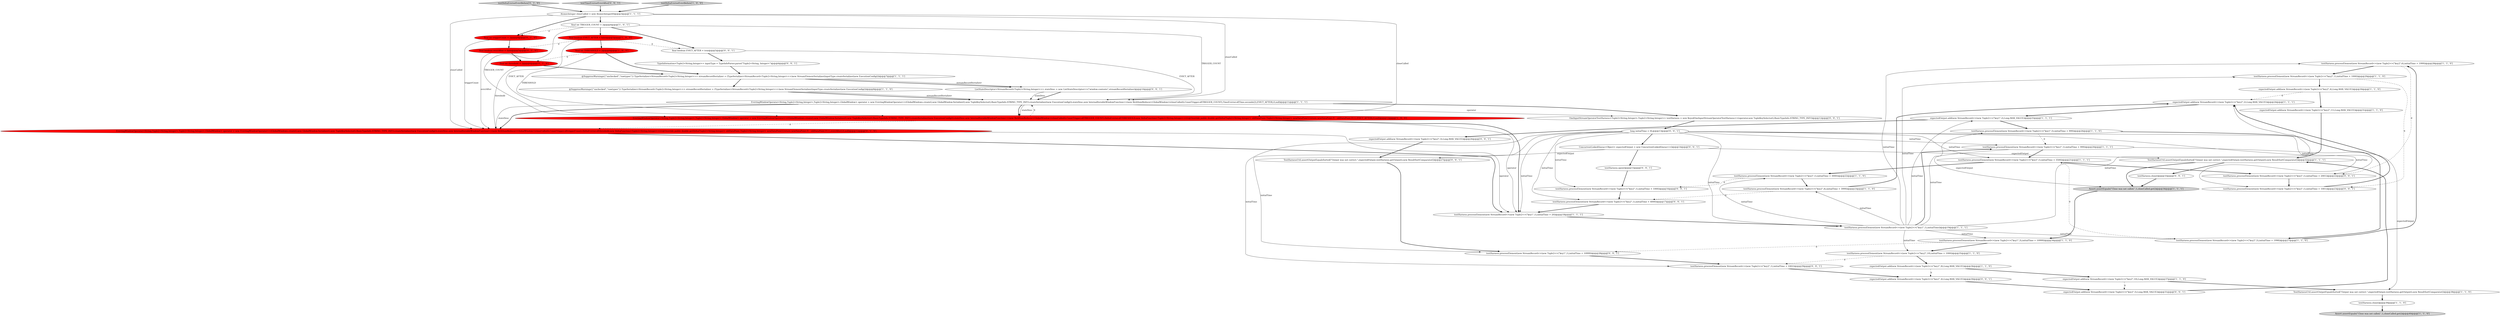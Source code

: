digraph {
29 [style = filled, label = "testHarness.processElement(new StreamRecord<>(new Tuple2<>(\"key2\",6),initialTime + 1999))@@@28@@@['1', '1', '0']", fillcolor = white, shape = ellipse image = "AAA0AAABBB1BBB"];
25 [style = filled, label = "testHarness.processElement(new StreamRecord<>(new Tuple2<>(\"key1\",1),initialTime + 999))@@@20@@@['1', '1', '1']", fillcolor = white, shape = ellipse image = "AAA0AAABBB1BBB"];
33 [style = filled, label = "final int triggerCount = 2@@@4@@@['0', '1', '0']", fillcolor = red, shape = ellipse image = "AAA1AAABBB2BBB"];
40 [style = filled, label = "testHarness.processElement(new StreamRecord<>(new Tuple2<>(\"key1\",1),initialTime + 10999))@@@28@@@['0', '0', '1']", fillcolor = white, shape = ellipse image = "AAA0AAABBB3BBB"];
38 [style = filled, label = "final boolean EVICT_AFTER = true@@@5@@@['0', '0', '1']", fillcolor = white, shape = ellipse image = "AAA0AAABBB3BBB"];
4 [style = filled, label = "AtomicInteger closeCalled = new AtomicInteger(0)@@@3@@@['1', '1', '1']", fillcolor = white, shape = ellipse image = "AAA0AAABBB1BBB"];
21 [style = filled, label = "TestHarnessUtil.assertOutputEqualsSorted(\"Output was not correct.\",expectedOutput,testHarness.getOutput(),new ResultSortComparator())@@@38@@@['1', '1', '0']", fillcolor = white, shape = ellipse image = "AAA0AAABBB1BBB"];
27 [style = filled, label = "expectedOutput.add(new StreamRecord<>(new Tuple2<>(\"key2\",10),Long.MAX_VALUE))@@@37@@@['1', '1', '0']", fillcolor = white, shape = ellipse image = "AAA0AAABBB1BBB"];
30 [style = filled, label = "testHarness.processElement(new StreamRecord<>(new Tuple2<>(\"key1\",3),initialTime + 10999))@@@34@@@['1', '1', '0']", fillcolor = white, shape = ellipse image = "AAA0AAABBB1BBB"];
45 [style = filled, label = "ListStateDescriptor<StreamRecord<Tuple2<String,Integer>>> stateDesc = new ListStateDescriptor<>(\"window-contents\",streamRecordSerializer)@@@10@@@['0', '0', '1']", fillcolor = white, shape = ellipse image = "AAA0AAABBB3BBB"];
3 [style = filled, label = "@SuppressWarnings({\"unchecked\",\"rawtypes\"}) TypeSerializer<StreamRecord<Tuple2<String,Integer>>> streamRecordSerializer = (TypeSerializer<StreamRecord<Tuple2<String,Integer>>>)new StreamElementSerializer(inputType.createSerializer(new ExecutionConfig()))@@@8@@@['1', '1', '0']", fillcolor = white, shape = ellipse image = "AAA0AAABBB1BBB"];
49 [style = filled, label = "ConcurrentLinkedQueue<Object> expectedOutput = new ConcurrentLinkedQueue<>()@@@14@@@['0', '0', '1']", fillcolor = white, shape = ellipse image = "AAA0AAABBB3BBB"];
1 [style = filled, label = "EvictingWindowOperator<String,Tuple2<String,Integer>,Tuple2<String,Integer>,GlobalWindow> operator = new EvictingWindowOperator<>(GlobalWindows.create(),new GlobalWindow.Serializer(),new TupleKeySelector(),BasicTypeInfo.STRING_TYPE_INFO.createSerializer(new ExecutionConfig()),stateDesc,new InternalIterableWindowFunction<>(new RichSumReducer<GlobalWindow>(closeCalled)),CountTrigger.of(TRIGGER_COUNT),TimeEvictor.of(Time.seconds(2),EVICT_AFTER),0,null)@@@11@@@['1', '1', '1']", fillcolor = white, shape = ellipse image = "AAA0AAABBB1BBB"];
36 [style = filled, label = "testDeltaEvictorEvictBefore['0', '1', '0']", fillcolor = lightgray, shape = diamond image = "AAA0AAABBB2BBB"];
53 [style = filled, label = "long initialTime = 0L@@@13@@@['0', '0', '1']", fillcolor = white, shape = ellipse image = "AAA0AAABBB3BBB"];
35 [style = filled, label = "final boolean evictAfter = false@@@5@@@['0', '1', '0']", fillcolor = red, shape = ellipse image = "AAA1AAABBB2BBB"];
41 [style = filled, label = "expectedOutput.add(new StreamRecord<>(new Tuple2<>(\"key1\",4),Long.MAX_VALUE))@@@30@@@['0', '0', '1']", fillcolor = white, shape = ellipse image = "AAA0AAABBB3BBB"];
42 [style = filled, label = "testTimeEvictorEvictAfter['0', '0', '1']", fillcolor = lightgray, shape = diamond image = "AAA0AAABBB3BBB"];
43 [style = filled, label = "testHarness.processElement(new StreamRecord<>(new Tuple2<>(\"key2\",1),initialTime + 1002))@@@29@@@['0', '0', '1']", fillcolor = white, shape = ellipse image = "AAA0AAABBB3BBB"];
12 [style = filled, label = "testHarness.processElement(new StreamRecord<>(new Tuple2<>(\"key2\",1),initialTime + 1000))@@@29@@@['1', '1', '0']", fillcolor = white, shape = ellipse image = "AAA0AAABBB1BBB"];
11 [style = filled, label = "testHarness.processElement(new StreamRecord<>(new Tuple2<>(\"key2\",4),initialTime + 3999))@@@23@@@['1', '1', '0']", fillcolor = white, shape = ellipse image = "AAA0AAABBB1BBB"];
37 [style = filled, label = "OneInputStreamOperatorTestHarness<Tuple2<String,Integer>,Tuple2<String,Integer>> testHarness = new KeyedOneInputStreamOperatorTestHarness<>(operator,new TupleKeySelector(),BasicTypeInfo.STRING_TYPE_INFO)@@@12@@@['0', '0', '1']", fillcolor = white, shape = ellipse image = "AAA0AAABBB3BBB"];
18 [style = filled, label = "Assert.assertEquals(\"Close was not called.\",1,closeCalled.get())@@@40@@@['1', '1', '0']", fillcolor = lightgray, shape = ellipse image = "AAA0AAABBB1BBB"];
48 [style = filled, label = "TypeInformation<Tuple2<String,Integer>> inputType = TypeInfoParser.parse(\"Tuple2<String, Integer>\")@@@6@@@['0', '0', '1']", fillcolor = white, shape = ellipse image = "AAA0AAABBB3BBB"];
31 [style = filled, label = "testHarness.processElement(new StreamRecord<>(new Tuple2<>(\"key2\",1),initialTime + 3000))@@@22@@@['1', '1', '0']", fillcolor = white, shape = ellipse image = "AAA0AAABBB1BBB"];
5 [style = filled, label = "expectedOutput.add(new StreamRecord<>(new Tuple2<>(\"key2\",4),Long.MAX_VALUE))@@@30@@@['1', '1', '0']", fillcolor = white, shape = ellipse image = "AAA0AAABBB1BBB"];
8 [style = filled, label = "expectedOutput.add(new StreamRecord<>(new Tuple2<>(\"key1\",2),Long.MAX_VALUE))@@@25@@@['1', '1', '1']", fillcolor = white, shape = ellipse image = "AAA0AAABBB1BBB"];
20 [style = filled, label = "final int TRIGGER_COUNT = 2@@@4@@@['1', '0', '1']", fillcolor = white, shape = ellipse image = "AAA0AAABBB1BBB"];
32 [style = filled, label = "final int threshold = 2@@@6@@@['0', '1', '0']", fillcolor = red, shape = ellipse image = "AAA1AAABBB2BBB"];
14 [style = filled, label = "final boolean EVICT_AFTER = false@@@5@@@['1', '0', '0']", fillcolor = red, shape = ellipse image = "AAA1AAABBB1BBB"];
34 [style = filled, label = "EvictingWindowOperator<String,Tuple2<String,Integer>,Tuple2<String,Integer>,GlobalWindow> operator = new EvictingWindowOperator<>(GlobalWindows.create(),new GlobalWindow.Serializer(),new TupleKeySelector(),BasicTypeInfo.STRING_TYPE_INFO.createSerializer(new ExecutionConfig()),stateDesc,new InternalIterableWindowFunction<>(new RichSumReducer<GlobalWindow>(closeCalled)),CountTrigger.of(triggerCount),DeltaEvictor.of(threshold,new DeltaFunction<Tuple2<String,Integer>>(){@Override public double getDelta(Tuple2<String,Integer> oldDataPoint,Tuple2<String,Integer> newDataPoint){return newDataPoint.f1 - oldDataPoint.f1}},evictAfter),0,null)@@@12@@@['0', '1', '0']", fillcolor = red, shape = ellipse image = "AAA1AAABBB2BBB"];
51 [style = filled, label = "expectedOutput.add(new StreamRecord<>(new Tuple2<>(\"key2\",3),Long.MAX_VALUE))@@@26@@@['0', '0', '1']", fillcolor = white, shape = ellipse image = "AAA0AAABBB3BBB"];
13 [style = filled, label = "testHarness.close()@@@39@@@['1', '1', '0']", fillcolor = white, shape = ellipse image = "AAA0AAABBB1BBB"];
46 [style = filled, label = "testHarness.processElement(new StreamRecord<>(new Tuple2<>(\"key2\",1),initialTime + 1001))@@@23@@@['0', '0', '1']", fillcolor = white, shape = ellipse image = "AAA0AAABBB3BBB"];
52 [style = filled, label = "expectedOutput.add(new StreamRecord<>(new Tuple2<>(\"key2\",5),Long.MAX_VALUE))@@@31@@@['0', '0', '1']", fillcolor = white, shape = ellipse image = "AAA0AAABBB3BBB"];
17 [style = filled, label = "expectedOutput.add(new StreamRecord<>(new Tuple2<>(\"key2\",11),Long.MAX_VALUE))@@@31@@@['1', '1', '0']", fillcolor = white, shape = ellipse image = "AAA0AAABBB1BBB"];
7 [style = filled, label = "testHarness.processElement(new StreamRecord<>(new Tuple2<>(\"key2\",1),initialTime + 3500))@@@21@@@['1', '1', '1']", fillcolor = white, shape = ellipse image = "AAA0AAABBB1BBB"];
44 [style = filled, label = "testHarness.close()@@@33@@@['0', '0', '1']", fillcolor = white, shape = ellipse image = "AAA0AAABBB3BBB"];
55 [style = filled, label = "testHarness.open()@@@15@@@['0', '0', '1']", fillcolor = white, shape = ellipse image = "AAA0AAABBB3BBB"];
0 [style = filled, label = "EvictingWindowOperator<String,Tuple2<String,Integer>,Tuple2<String,Integer>,GlobalWindow> operator = new EvictingWindowOperator<>(GlobalWindows.create(),new GlobalWindow.Serializer(),new TupleKeySelector(),BasicTypeInfo.STRING_TYPE_INFO.createSerializer(new ExecutionConfig()),stateDesc,new InternalIterableWindowFunction<>(new RichSumReducer<GlobalWindow>(closeCalled)),CountTrigger.of(TRIGGER_COUNT),DeltaEvictor.of(THRESHOLD,new DeltaFunction<Tuple2<String,Integer>>(){@Override public double getDelta(Tuple2<String,Integer> oldDataPoint,Tuple2<String,Integer> newDataPoint){return newDataPoint.f1 - oldDataPoint.f1}},EVICT_AFTER),0,null)@@@12@@@['1', '0', '0']", fillcolor = red, shape = ellipse image = "AAA1AAABBB1BBB"];
39 [style = filled, label = "TestHarnessUtil.assertOutputEqualsSorted(\"Output was not correct.\",expectedOutput,testHarness.getOutput(),new ResultSortComparator())@@@27@@@['0', '0', '1']", fillcolor = white, shape = ellipse image = "AAA0AAABBB3BBB"];
47 [style = filled, label = "testHarness.processElement(new StreamRecord<>(new Tuple2<>(\"key2\",1),initialTime + 1000))@@@16@@@['0', '0', '1']", fillcolor = white, shape = ellipse image = "AAA0AAABBB3BBB"];
26 [style = filled, label = "TestHarnessUtil.assertOutputEqualsSorted(\"Output was not correct.\",expectedOutput,testHarness.getOutput(),new ResultSortComparator())@@@32@@@['1', '1', '1']", fillcolor = white, shape = ellipse image = "AAA0AAABBB1BBB"];
50 [style = filled, label = "testHarness.processElement(new StreamRecord<>(new Tuple2<>(\"key2\",1),initialTime + 4000))@@@17@@@['0', '0', '1']", fillcolor = white, shape = ellipse image = "AAA0AAABBB3BBB"];
16 [style = filled, label = "testDeltaEvictorEvictBefore['1', '0', '0']", fillcolor = lightgray, shape = diamond image = "AAA0AAABBB1BBB"];
19 [style = filled, label = "final int THRESHOLD = 2@@@6@@@['1', '0', '0']", fillcolor = red, shape = ellipse image = "AAA1AAABBB1BBB"];
54 [style = filled, label = "testHarness.processElement(new StreamRecord<>(new Tuple2<>(\"key2\",1),initialTime + 2001))@@@22@@@['0', '0', '1']", fillcolor = white, shape = ellipse image = "AAA0AAABBB3BBB"];
2 [style = filled, label = "@SuppressWarnings({\"unchecked\",\"rawtypes\"}) TypeSerializer<StreamRecord<Tuple2<String,Integer>>> streamRecordSerializer = (TypeSerializer<StreamRecord<Tuple2<String,Integer>>>)new StreamElementSerializer(inputType.createSerializer(new ExecutionConfig()))@@@7@@@['1', '1', '1']", fillcolor = white, shape = ellipse image = "AAA0AAABBB1BBB"];
6 [style = filled, label = "expectedOutput.add(new StreamRecord<>(new Tuple2<>(\"key2\",2),Long.MAX_VALUE))@@@24@@@['1', '1', '1']", fillcolor = white, shape = ellipse image = "AAA0AAABBB1BBB"];
22 [style = filled, label = "testHarness.processElement(new StreamRecord<>(new Tuple2<>(\"key1\",1),initialTime + 20))@@@18@@@['1', '1', '1']", fillcolor = white, shape = ellipse image = "AAA0AAABBB1BBB"];
23 [style = filled, label = "Assert.assertEquals(\"Close was not called.\",1,closeCalled.get())@@@34@@@['1', '1', '1']", fillcolor = lightgray, shape = ellipse image = "AAA0AAABBB1BBB"];
28 [style = filled, label = "testHarness.processElement(new StreamRecord<>(new Tuple2<>(\"key1\",5),initialTime + 999))@@@26@@@['1', '1', '0']", fillcolor = white, shape = ellipse image = "AAA0AAABBB1BBB"];
9 [style = filled, label = "testHarness.processElement(new StreamRecord<>(new Tuple2<>(\"key1\",1),initialTime))@@@19@@@['1', '1', '1']", fillcolor = white, shape = ellipse image = "AAA0AAABBB1BBB"];
15 [style = filled, label = "testHarness.processElement(new StreamRecord<>(new Tuple2<>(\"key2\",5),initialTime + 1998))@@@27@@@['1', '1', '0']", fillcolor = white, shape = ellipse image = "AAA0AAABBB1BBB"];
10 [style = filled, label = "testHarness.processElement(new StreamRecord<>(new Tuple2<>(\"key2\",10),initialTime + 1000))@@@35@@@['1', '1', '0']", fillcolor = white, shape = ellipse image = "AAA0AAABBB1BBB"];
24 [style = filled, label = "expectedOutput.add(new StreamRecord<>(new Tuple2<>(\"key1\",8),Long.MAX_VALUE))@@@36@@@['1', '1', '0']", fillcolor = white, shape = ellipse image = "AAA0AAABBB1BBB"];
12->5 [style = bold, label=""];
50->22 [style = bold, label=""];
55->47 [style = bold, label=""];
53->22 [style = solid, label="initialTime"];
10->24 [style = bold, label=""];
53->9 [style = solid, label="initialTime"];
7->31 [style = bold, label=""];
8->51 [style = bold, label=""];
49->55 [style = bold, label=""];
9->12 [style = solid, label="initialTime"];
53->43 [style = solid, label="initialTime"];
44->23 [style = bold, label=""];
37->53 [style = bold, label=""];
5->6 [style = dashed, label="0"];
15->7 [style = dashed, label="0"];
1->34 [style = solid, label="stateDesc"];
51->39 [style = bold, label=""];
0->34 [style = dashed, label="0"];
14->0 [style = solid, label="EVICT_AFTER"];
12->46 [style = dashed, label="0"];
38->1 [style = solid, label="EVICT_AFTER"];
0->22 [style = solid, label="operator"];
33->34 [style = solid, label="triggerCount"];
24->27 [style = bold, label=""];
20->0 [style = solid, label="TRIGGER_COUNT"];
9->15 [style = solid, label="initialTime"];
21->13 [style = bold, label=""];
8->28 [style = bold, label=""];
24->41 [style = dashed, label="0"];
23->30 [style = bold, label=""];
48->2 [style = bold, label=""];
25->21 [style = solid, label="expectedOutput"];
54->46 [style = bold, label=""];
9->6 [style = solid, label="initialTime"];
46->6 [style = bold, label=""];
22->9 [style = bold, label=""];
36->4 [style = bold, label=""];
9->29 [style = solid, label="initialTime"];
29->54 [style = dashed, label="0"];
20->14 [style = bold, label=""];
19->2 [style = bold, label=""];
1->0 [style = bold, label=""];
4->34 [style = solid, label="closeCalled"];
20->38 [style = bold, label=""];
53->25 [style = solid, label="initialTime"];
53->46 [style = solid, label="initialTime"];
25->7 [style = bold, label=""];
5->17 [style = bold, label=""];
31->11 [style = bold, label=""];
49->39 [style = solid, label="expectedOutput"];
45->1 [style = bold, label=""];
53->7 [style = solid, label="initialTime"];
9->8 [style = solid, label="initialTime"];
49->26 [style = solid, label="expectedOutput"];
30->10 [style = bold, label=""];
4->1 [style = solid, label="closeCalled"];
20->1 [style = solid, label="TRIGGER_COUNT"];
14->35 [style = dashed, label="0"];
10->43 [style = dashed, label="0"];
19->32 [style = dashed, label="0"];
20->33 [style = dashed, label="0"];
15->29 [style = bold, label=""];
13->18 [style = bold, label=""];
52->26 [style = bold, label=""];
3->1 [style = bold, label=""];
53->54 [style = solid, label="initialTime"];
3->1 [style = solid, label="streamRecordSerializer"];
2->3 [style = bold, label=""];
35->32 [style = bold, label=""];
14->19 [style = bold, label=""];
32->34 [style = solid, label="threshold"];
28->25 [style = dashed, label="0"];
4->33 [style = bold, label=""];
38->48 [style = bold, label=""];
7->54 [style = bold, label=""];
9->28 [style = solid, label="initialTime"];
47->50 [style = bold, label=""];
9->10 [style = solid, label="initialTime"];
42->4 [style = bold, label=""];
1->34 [style = bold, label=""];
45->1 [style = solid, label="stateDesc"];
26->44 [style = bold, label=""];
39->40 [style = bold, label=""];
53->47 [style = solid, label="initialTime"];
4->0 [style = solid, label="closeCalled"];
53->40 [style = solid, label="initialTime"];
14->38 [style = dashed, label="0"];
4->20 [style = bold, label=""];
2->45 [style = bold, label=""];
43->41 [style = bold, label=""];
40->43 [style = bold, label=""];
16->4 [style = bold, label=""];
27->21 [style = bold, label=""];
35->34 [style = solid, label="evictAfter"];
9->30 [style = solid, label="initialTime"];
1->37 [style = bold, label=""];
9->11 [style = solid, label="initialTime"];
34->22 [style = solid, label="operator"];
31->47 [style = dashed, label="0"];
33->35 [style = bold, label=""];
17->26 [style = bold, label=""];
30->40 [style = dashed, label="0"];
28->15 [style = bold, label=""];
53->50 [style = solid, label="initialTime"];
11->6 [style = bold, label=""];
11->50 [style = dashed, label="0"];
0->1 [style = dashed, label="0"];
1->0 [style = solid, label="stateDesc"];
32->2 [style = bold, label=""];
25->23 [style = solid, label="expectedOutput"];
34->22 [style = bold, label=""];
41->52 [style = bold, label=""];
53->49 [style = bold, label=""];
29->12 [style = bold, label=""];
2->45 [style = solid, label="streamRecordSerializer"];
9->31 [style = solid, label="initialTime"];
19->0 [style = solid, label="THRESHOLD"];
9->25 [style = bold, label=""];
0->22 [style = bold, label=""];
26->23 [style = bold, label=""];
6->8 [style = bold, label=""];
27->52 [style = dashed, label="0"];
1->37 [style = solid, label="operator"];
}
